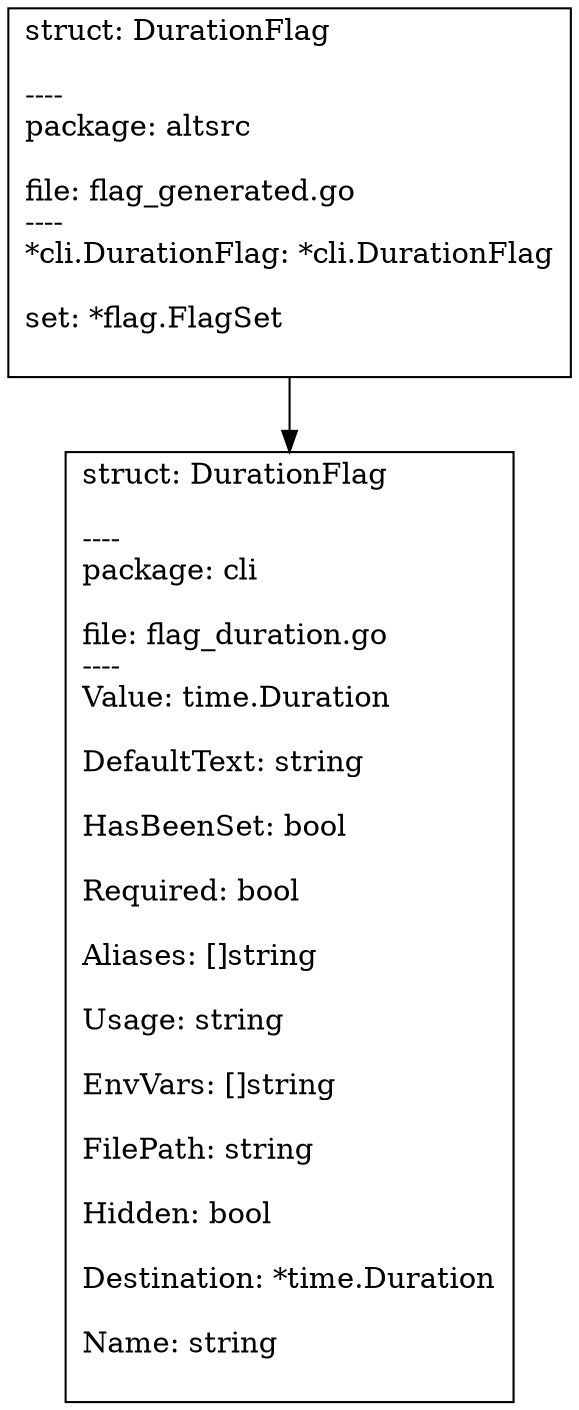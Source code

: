 digraph gph {"altsrc/DurationFlag" [label="struct: DurationFlag\l\n----\lpackage: altsrc\l\nfile: flag_generated.go\l----\l*cli.DurationFlag: *cli.DurationFlag\l\nset: *flag.FlagSet\l\n", shape="box"];
"cli/DurationFlag" [label="struct: DurationFlag\l\n----\lpackage: cli\l\nfile: flag_duration.go\l----\lValue: time.Duration\l\nDefaultText: string\l\nHasBeenSet: bool\l\nRequired: bool\l\nAliases: []string\l\nUsage: string\l\nEnvVars: []string\l\nFilePath: string\l\nHidden: bool\l\nDestination: *time.Duration\l\nName: string\l\n", shape="box"];
"altsrc/DurationFlag" -> "cli/DurationFlag"
}
